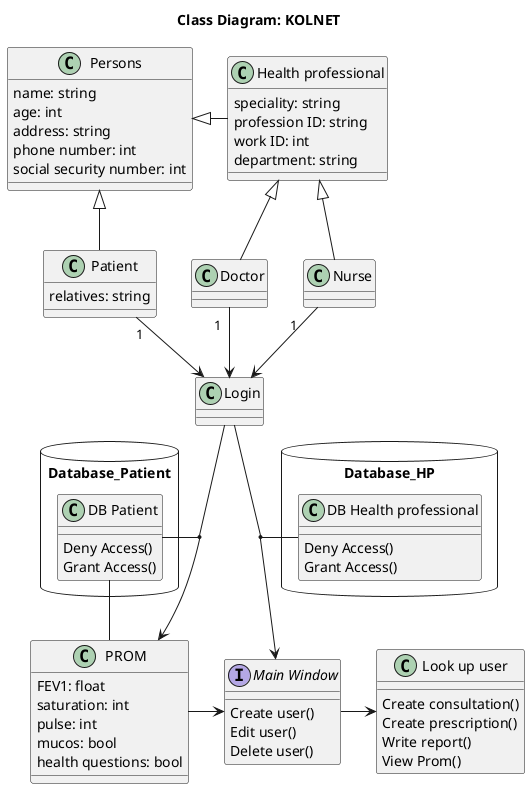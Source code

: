 @startuml
'https://plantuml.com/class-diagram
title Class Diagram: KOLNET

class "Persons" as persons
persons : name: string
persons : age: int
persons : address: string
persons : phone number: int
persons : social security number: int

class "PROM" as prom
prom : FEV1: float
prom : saturation: int
prom : pulse: int
prom : mucos: bool
prom : health questions: bool

class "Patient" as patient
patient : relatives: string

class "Doctor" as doctor

class "Nurse" as nurse

class "Health professional" as HP
HP : speciality: string
HP : profession ID: string
HP : work ID: int
HP : department: string

interface "Main Window" as MW
MW : Create user()
MW : Edit user()
MW : Delete user()


class "Login" as login

class "Look up user" as LU
LU : Create consultation()
LU : Create prescription()
LU : Write report()
LU : View Prom()

package Database_HP <<Database>> {
class "DB Health professional" as db_hp
}
db_hp : Deny Access()
db_hp : Grant Access()

package Database_Patient <<Database>> {
class "DB Patient" as db_p
}
db_p : Deny Access()
db_p : Grant Access()

login --> prom
db_p - (login, prom)
persons <|- HP
persons <|-- patient
db_p -- prom
HP <|-- doctor
HP <|-- nurse
doctor "1  "--> login
nurse "1    " --> login
patient "1"--> login
login --> MW
prom -> MW
MW -> LU
(login, MW) - db_hp

@enduml